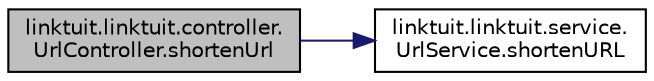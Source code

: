 digraph "linktuit.linktuit.controller.UrlController.shortenUrl"
{
 // LATEX_PDF_SIZE
  edge [fontname="Helvetica",fontsize="10",labelfontname="Helvetica",labelfontsize="10"];
  node [fontname="Helvetica",fontsize="10",shape=record];
  rankdir="LR";
  Node1 [label="linktuit.linktuit.controller.\lUrlController.shortenUrl",height=0.2,width=0.4,color="black", fillcolor="grey75", style="filled", fontcolor="black",tooltip=" "];
  Node1 -> Node2 [color="midnightblue",fontsize="10",style="solid",fontname="Helvetica"];
  Node2 [label="linktuit.linktuit.service.\lUrlService.shortenURL",height=0.2,width=0.4,color="black", fillcolor="white", style="filled",URL="$interfacelinktuit_1_1linktuit_1_1service_1_1_url_service.html#a1ce0a701cf560acc565d99db805bf405",tooltip=" "];
}
